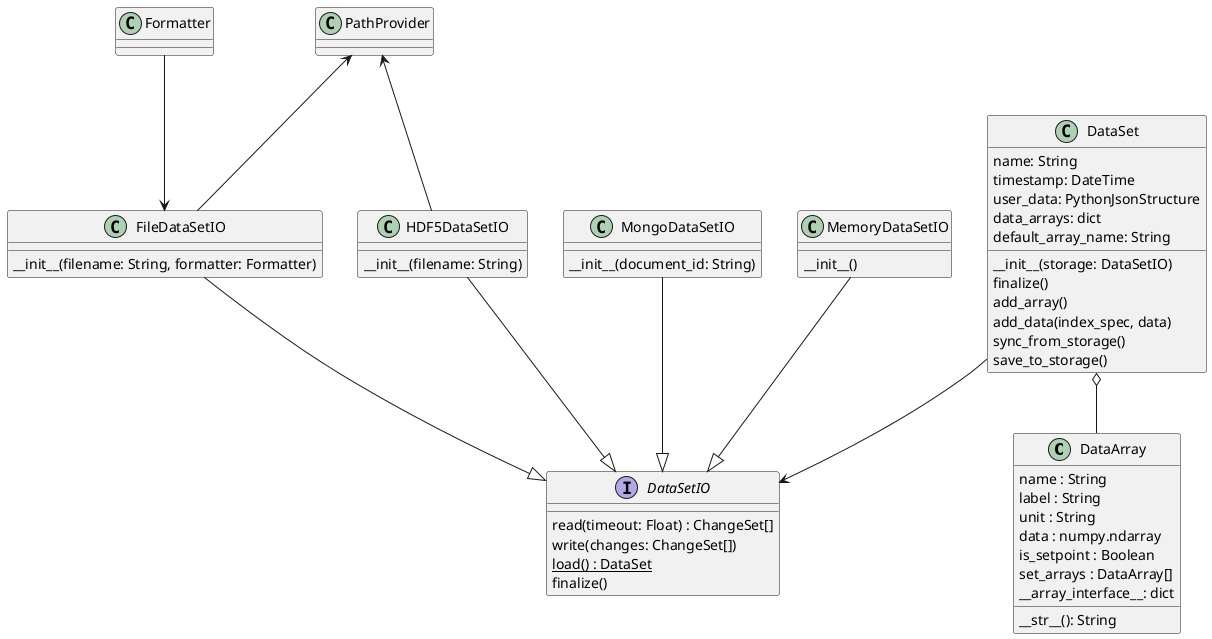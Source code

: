 @startuml

class DataArray {
    name : String
    label : String
    unit : String
    data : numpy.ndarray
    is_setpoint : Boolean
    set_arrays : DataArray[]
    __array_interface__: dict
    __str__(): String
}

class DataSet {
    __init__(storage: DataSetIO)
    name: String
    timestamp: DateTime
    user_data: PythonJsonStructure
    data_arrays: dict
    default_array_name: String
    finalize()
    add_array()
    add_data(index_spec, data)
    sync_from_storage()
    save_to_storage()
}

DataSet o-- DataArray

interface DataSetIO {
    read(timeout: Float) : ChangeSet[]
    write(changes: ChangeSet[])
    {static} load() : DataSet
    finalize()
}

DataSet --> DataSetIO

class MongoDataSetIO {
  __init__(document_id: String)
}

class FileDataSetIO {
  __init__(filename: String, formatter: Formatter)
}

class HDF5DataSetIO {
  __init__(filename: String)
}

class MemoryDataSetIO {
  __init__()
}

MongoDataSetIO --|> DataSetIO
FileDataSetIO --|> DataSetIO
HDF5DataSetIO --|> DataSetIO
MemoryDataSetIO --|> DataSetIO

Formatter --> FileDataSetIO

class PathProvider {
}

FileDataSetIO -up-> PathProvider
HDF5DataSetIO -up-> PathProvider

@enduml